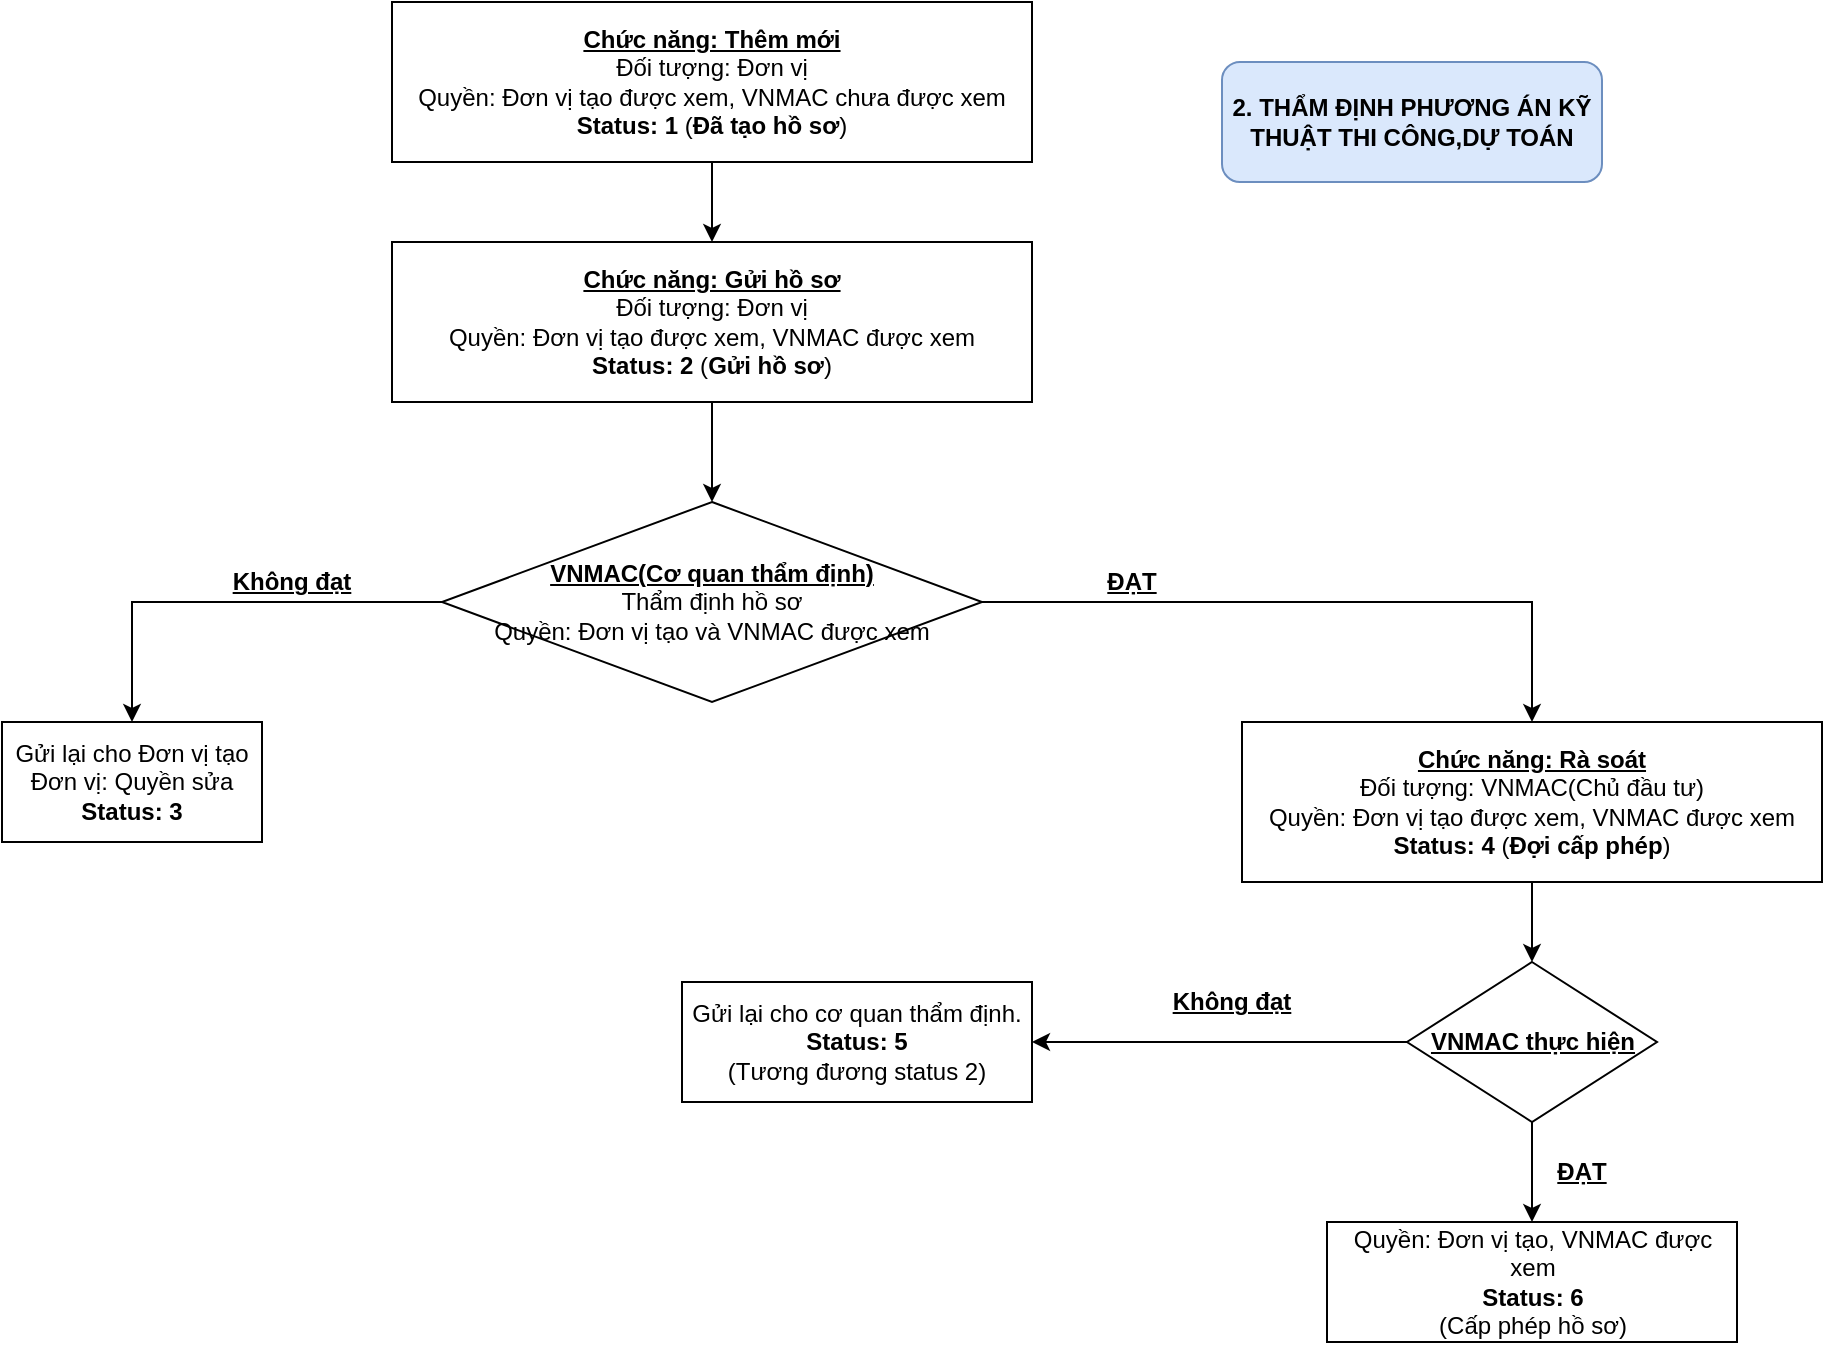 <mxfile version="14.6.13" type="github">
  <diagram id="SMX9kTzTr0LHEoc_zDCM" name="Page-1">
    <mxGraphModel dx="1865" dy="588" grid="1" gridSize="10" guides="1" tooltips="1" connect="1" arrows="1" fold="1" page="1" pageScale="1" pageWidth="827" pageHeight="1169" math="0" shadow="0">
      <root>
        <mxCell id="0" />
        <mxCell id="1" parent="0" />
        <mxCell id="9w0FvgRHqFGCnEIx4hH6-3" value="" style="edgeStyle=orthogonalEdgeStyle;rounded=0;orthogonalLoop=1;jettySize=auto;html=1;entryX=0.5;entryY=0;entryDx=0;entryDy=0;" edge="1" parent="1" source="9w0FvgRHqFGCnEIx4hH6-1" target="9w0FvgRHqFGCnEIx4hH6-4">
          <mxGeometry relative="1" as="geometry">
            <mxPoint x="320" y="160" as="targetPoint" />
          </mxGeometry>
        </mxCell>
        <mxCell id="9w0FvgRHqFGCnEIx4hH6-1" value="&lt;b&gt;&lt;u&gt;Chức năng: Thêm mới&lt;/u&gt;&lt;/b&gt;&lt;br&gt;Đối tượng: Đơn vị&lt;br&gt;Quyền: Đơn vị tạo được xem, VNMAC chưa được xem&lt;br&gt;&lt;b&gt;Status: 1&lt;/b&gt; (&lt;b&gt;Đã tạo hồ sơ&lt;/b&gt;)" style="rounded=0;whiteSpace=wrap;html=1;" vertex="1" parent="1">
          <mxGeometry x="145" y="10" width="320" height="80" as="geometry" />
        </mxCell>
        <mxCell id="9w0FvgRHqFGCnEIx4hH6-7" value="" style="edgeStyle=orthogonalEdgeStyle;rounded=0;orthogonalLoop=1;jettySize=auto;html=1;" edge="1" parent="1" source="9w0FvgRHqFGCnEIx4hH6-4" target="9w0FvgRHqFGCnEIx4hH6-6">
          <mxGeometry relative="1" as="geometry" />
        </mxCell>
        <mxCell id="9w0FvgRHqFGCnEIx4hH6-4" value="&lt;b&gt;&lt;u&gt;Chức năng: Gửi hồ sơ&lt;/u&gt;&lt;/b&gt;&lt;br&gt;Đối tượng: Đơn vị&lt;br&gt;Quyền: Đơn vị tạo được xem, VNMAC được xem&lt;br&gt;&lt;b&gt;Status: 2&lt;/b&gt;&amp;nbsp;(&lt;b&gt;Gửi&amp;nbsp;hồ sơ&lt;/b&gt;)" style="rounded=0;whiteSpace=wrap;html=1;" vertex="1" parent="1">
          <mxGeometry x="145" y="130" width="320" height="80" as="geometry" />
        </mxCell>
        <mxCell id="9w0FvgRHqFGCnEIx4hH6-9" value="" style="edgeStyle=orthogonalEdgeStyle;rounded=0;orthogonalLoop=1;jettySize=auto;html=1;" edge="1" parent="1" source="9w0FvgRHqFGCnEIx4hH6-6" target="9w0FvgRHqFGCnEIx4hH6-8">
          <mxGeometry relative="1" as="geometry" />
        </mxCell>
        <mxCell id="9w0FvgRHqFGCnEIx4hH6-12" value="" style="edgeStyle=orthogonalEdgeStyle;rounded=0;orthogonalLoop=1;jettySize=auto;html=1;" edge="1" parent="1" source="9w0FvgRHqFGCnEIx4hH6-6" target="9w0FvgRHqFGCnEIx4hH6-11">
          <mxGeometry relative="1" as="geometry" />
        </mxCell>
        <mxCell id="9w0FvgRHqFGCnEIx4hH6-6" value="&lt;b&gt;&lt;u&gt;VNMAC(Cơ quan thẩm định)&lt;br&gt;&lt;/u&gt;&lt;/b&gt;Thẩm định hồ sơ&lt;br&gt;Quyền: Đơn vị tạo và VNMAC được xem" style="rhombus;whiteSpace=wrap;html=1;rounded=0;" vertex="1" parent="1">
          <mxGeometry x="170" y="260" width="270" height="100" as="geometry" />
        </mxCell>
        <mxCell id="9w0FvgRHqFGCnEIx4hH6-8" value="Gửi lại cho Đơn vị tạo&lt;br&gt;Đơn vị: Quyền sửa&lt;br&gt;&lt;b&gt;Status: 3&lt;/b&gt;" style="whiteSpace=wrap;html=1;rounded=0;" vertex="1" parent="1">
          <mxGeometry x="-50" y="370" width="130" height="60" as="geometry" />
        </mxCell>
        <mxCell id="9w0FvgRHqFGCnEIx4hH6-10" value="&lt;b&gt;&lt;u&gt;Không đạt&lt;/u&gt;&lt;/b&gt;" style="text;html=1;strokeColor=none;fillColor=none;align=center;verticalAlign=middle;whiteSpace=wrap;rounded=0;" vertex="1" parent="1">
          <mxGeometry x="60" y="290" width="70" height="20" as="geometry" />
        </mxCell>
        <mxCell id="9w0FvgRHqFGCnEIx4hH6-16" value="" style="edgeStyle=orthogonalEdgeStyle;rounded=0;orthogonalLoop=1;jettySize=auto;html=1;" edge="1" parent="1" source="9w0FvgRHqFGCnEIx4hH6-11" target="9w0FvgRHqFGCnEIx4hH6-15">
          <mxGeometry relative="1" as="geometry" />
        </mxCell>
        <mxCell id="9w0FvgRHqFGCnEIx4hH6-11" value="&lt;b&gt;&lt;u&gt;Chức năng: Rà soát&lt;/u&gt;&lt;/b&gt;&lt;br&gt;Đối tượng: VNMAC(Chủ đầu tư)&lt;br&gt;Quyền: Đơn vị tạo được xem, VNMAC được xem&lt;br&gt;&lt;b&gt;Status: 4&lt;/b&gt;&amp;nbsp;(&lt;b&gt;Đợi cấp phép&lt;/b&gt;)" style="whiteSpace=wrap;html=1;rounded=0;" vertex="1" parent="1">
          <mxGeometry x="570" y="370" width="290" height="80" as="geometry" />
        </mxCell>
        <mxCell id="9w0FvgRHqFGCnEIx4hH6-14" value="&lt;b&gt;&lt;u&gt;ĐẠT&lt;/u&gt;&lt;/b&gt;" style="text;html=1;strokeColor=none;fillColor=none;align=center;verticalAlign=middle;whiteSpace=wrap;rounded=0;" vertex="1" parent="1">
          <mxGeometry x="480" y="290" width="70" height="20" as="geometry" />
        </mxCell>
        <mxCell id="9w0FvgRHqFGCnEIx4hH6-18" value="" style="edgeStyle=orthogonalEdgeStyle;rounded=0;orthogonalLoop=1;jettySize=auto;html=1;" edge="1" parent="1" source="9w0FvgRHqFGCnEIx4hH6-15" target="9w0FvgRHqFGCnEIx4hH6-17">
          <mxGeometry relative="1" as="geometry" />
        </mxCell>
        <mxCell id="9w0FvgRHqFGCnEIx4hH6-21" value="" style="edgeStyle=orthogonalEdgeStyle;rounded=0;orthogonalLoop=1;jettySize=auto;html=1;" edge="1" parent="1" source="9w0FvgRHqFGCnEIx4hH6-15" target="9w0FvgRHqFGCnEIx4hH6-20">
          <mxGeometry relative="1" as="geometry" />
        </mxCell>
        <mxCell id="9w0FvgRHqFGCnEIx4hH6-15" value="&lt;b&gt;&lt;u&gt;VNMAC thực hiện&lt;/u&gt;&lt;/b&gt;" style="rhombus;whiteSpace=wrap;html=1;rounded=0;" vertex="1" parent="1">
          <mxGeometry x="652.5" y="490" width="125" height="80" as="geometry" />
        </mxCell>
        <mxCell id="9w0FvgRHqFGCnEIx4hH6-17" value="Gửi lại cho cơ quan thẩm định.&lt;br&gt;&lt;b&gt;Status: 5&lt;/b&gt;&lt;br&gt;(Tương đương status 2)" style="whiteSpace=wrap;html=1;rounded=0;" vertex="1" parent="1">
          <mxGeometry x="290" y="500" width="175" height="60" as="geometry" />
        </mxCell>
        <mxCell id="9w0FvgRHqFGCnEIx4hH6-19" value="&lt;b&gt;&lt;u&gt;Không đạt&lt;/u&gt;&lt;/b&gt;" style="text;html=1;strokeColor=none;fillColor=none;align=center;verticalAlign=middle;whiteSpace=wrap;rounded=0;" vertex="1" parent="1">
          <mxGeometry x="530" y="500" width="70" height="20" as="geometry" />
        </mxCell>
        <mxCell id="9w0FvgRHqFGCnEIx4hH6-20" value="Quyền: Đơn vị tạo, VNMAC được xem&lt;br&gt;&lt;b&gt;Status: 6&lt;/b&gt;&lt;br&gt;(Cấp phép hồ sơ)" style="whiteSpace=wrap;html=1;rounded=0;" vertex="1" parent="1">
          <mxGeometry x="612.5" y="620" width="205" height="60" as="geometry" />
        </mxCell>
        <mxCell id="9w0FvgRHqFGCnEIx4hH6-22" value="&lt;b&gt;&lt;u&gt;ĐẠT&lt;/u&gt;&lt;/b&gt;" style="text;html=1;strokeColor=none;fillColor=none;align=center;verticalAlign=middle;whiteSpace=wrap;rounded=0;" vertex="1" parent="1">
          <mxGeometry x="705" y="584.5" width="70" height="20" as="geometry" />
        </mxCell>
        <mxCell id="9w0FvgRHqFGCnEIx4hH6-23" value="&lt;b&gt;2. THẨM ĐỊNH PHƯƠNG ÁN KỸ THUẬT THI CÔNG,DỰ TOÁN&lt;/b&gt;" style="rounded=1;whiteSpace=wrap;html=1;fillColor=#dae8fc;strokeColor=#6c8ebf;" vertex="1" parent="1">
          <mxGeometry x="560" y="40" width="190" height="60" as="geometry" />
        </mxCell>
      </root>
    </mxGraphModel>
  </diagram>
</mxfile>

